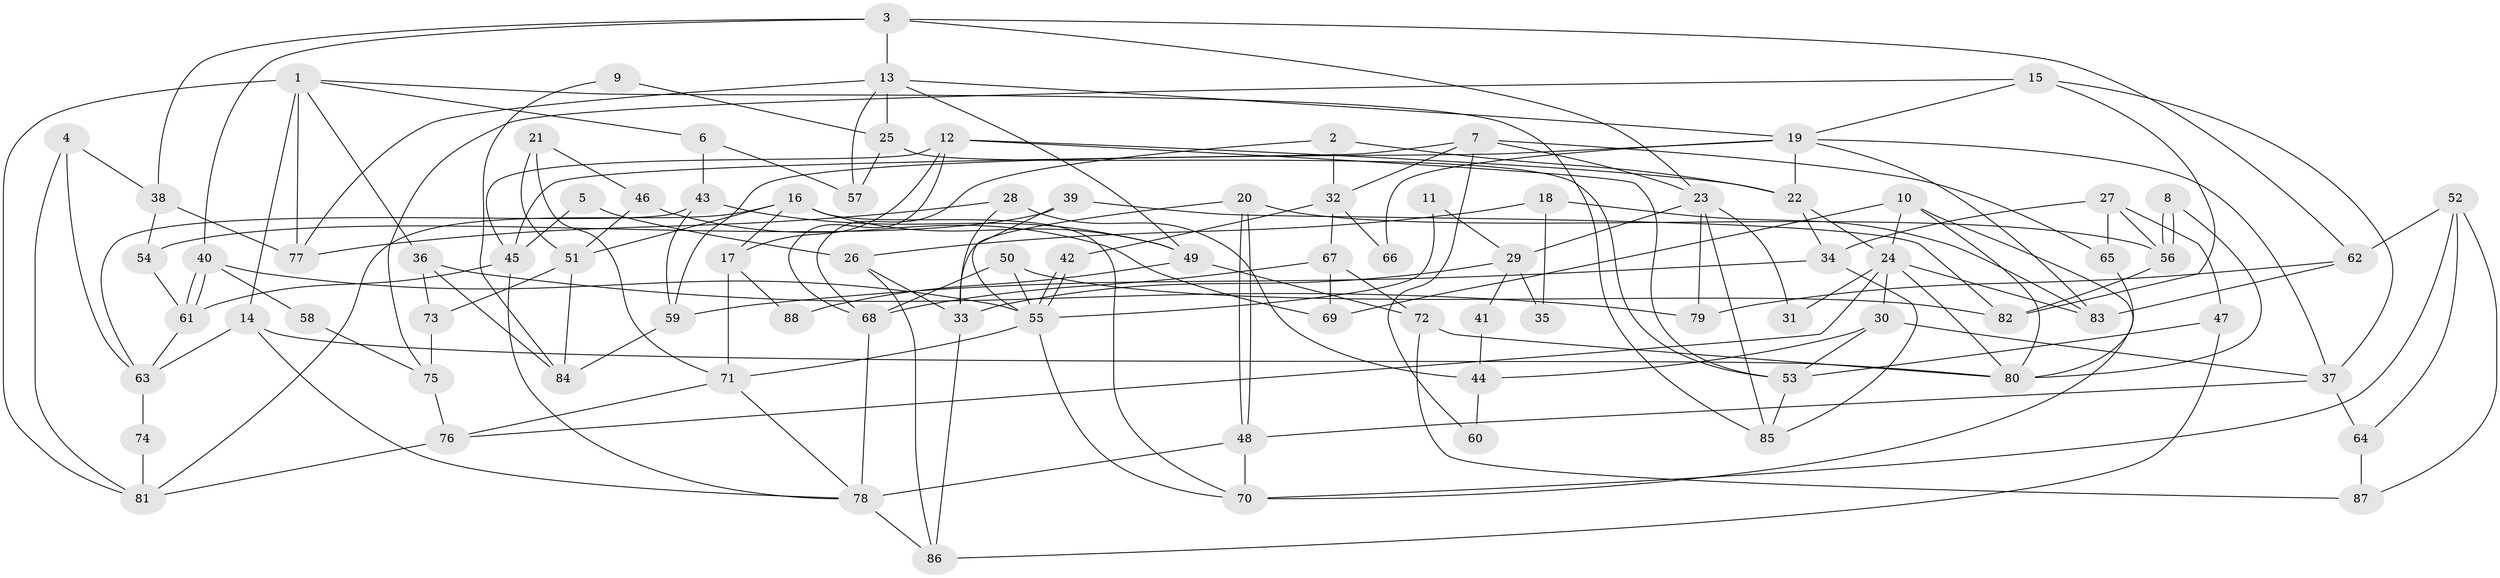 // Generated by graph-tools (version 1.1) at 2025/26/03/09/25 03:26:12]
// undirected, 88 vertices, 176 edges
graph export_dot {
graph [start="1"]
  node [color=gray90,style=filled];
  1;
  2;
  3;
  4;
  5;
  6;
  7;
  8;
  9;
  10;
  11;
  12;
  13;
  14;
  15;
  16;
  17;
  18;
  19;
  20;
  21;
  22;
  23;
  24;
  25;
  26;
  27;
  28;
  29;
  30;
  31;
  32;
  33;
  34;
  35;
  36;
  37;
  38;
  39;
  40;
  41;
  42;
  43;
  44;
  45;
  46;
  47;
  48;
  49;
  50;
  51;
  52;
  53;
  54;
  55;
  56;
  57;
  58;
  59;
  60;
  61;
  62;
  63;
  64;
  65;
  66;
  67;
  68;
  69;
  70;
  71;
  72;
  73;
  74;
  75;
  76;
  77;
  78;
  79;
  80;
  81;
  82;
  83;
  84;
  85;
  86;
  87;
  88;
  1 -- 14;
  1 -- 77;
  1 -- 6;
  1 -- 36;
  1 -- 81;
  1 -- 85;
  2 -- 68;
  2 -- 32;
  2 -- 22;
  3 -- 40;
  3 -- 23;
  3 -- 13;
  3 -- 38;
  3 -- 62;
  4 -- 63;
  4 -- 81;
  4 -- 38;
  5 -- 45;
  5 -- 26;
  6 -- 43;
  6 -- 57;
  7 -- 65;
  7 -- 23;
  7 -- 32;
  7 -- 45;
  7 -- 60;
  8 -- 56;
  8 -- 56;
  8 -- 80;
  9 -- 25;
  9 -- 84;
  10 -- 70;
  10 -- 80;
  10 -- 24;
  10 -- 69;
  11 -- 55;
  11 -- 29;
  12 -- 22;
  12 -- 53;
  12 -- 17;
  12 -- 45;
  12 -- 68;
  13 -- 19;
  13 -- 25;
  13 -- 49;
  13 -- 57;
  13 -- 77;
  14 -- 78;
  14 -- 63;
  14 -- 80;
  15 -- 19;
  15 -- 37;
  15 -- 75;
  15 -- 82;
  16 -- 17;
  16 -- 70;
  16 -- 49;
  16 -- 51;
  16 -- 81;
  17 -- 71;
  17 -- 88;
  18 -- 83;
  18 -- 26;
  18 -- 35;
  19 -- 37;
  19 -- 22;
  19 -- 59;
  19 -- 66;
  19 -- 83;
  20 -- 56;
  20 -- 48;
  20 -- 48;
  20 -- 33;
  21 -- 46;
  21 -- 71;
  21 -- 51;
  22 -- 24;
  22 -- 34;
  23 -- 85;
  23 -- 79;
  23 -- 29;
  23 -- 31;
  24 -- 30;
  24 -- 31;
  24 -- 76;
  24 -- 80;
  24 -- 83;
  25 -- 57;
  25 -- 53;
  26 -- 86;
  26 -- 33;
  27 -- 56;
  27 -- 34;
  27 -- 47;
  27 -- 65;
  28 -- 33;
  28 -- 77;
  28 -- 44;
  29 -- 33;
  29 -- 35;
  29 -- 41;
  30 -- 37;
  30 -- 53;
  30 -- 44;
  32 -- 67;
  32 -- 42;
  32 -- 66;
  33 -- 86;
  34 -- 59;
  34 -- 85;
  36 -- 73;
  36 -- 79;
  36 -- 84;
  37 -- 64;
  37 -- 48;
  38 -- 54;
  38 -- 77;
  39 -- 54;
  39 -- 55;
  39 -- 82;
  40 -- 55;
  40 -- 61;
  40 -- 61;
  40 -- 58;
  41 -- 44;
  42 -- 55;
  42 -- 55;
  43 -- 59;
  43 -- 49;
  43 -- 63;
  44 -- 60;
  45 -- 61;
  45 -- 78;
  46 -- 69;
  46 -- 51;
  47 -- 53;
  47 -- 86;
  48 -- 78;
  48 -- 70;
  49 -- 72;
  49 -- 88;
  50 -- 82;
  50 -- 55;
  50 -- 68;
  51 -- 73;
  51 -- 84;
  52 -- 62;
  52 -- 70;
  52 -- 64;
  52 -- 87;
  53 -- 85;
  54 -- 61;
  55 -- 71;
  55 -- 70;
  56 -- 82;
  58 -- 75;
  59 -- 84;
  61 -- 63;
  62 -- 83;
  62 -- 79;
  63 -- 74;
  64 -- 87;
  65 -- 80;
  67 -- 72;
  67 -- 68;
  67 -- 69;
  68 -- 78;
  71 -- 76;
  71 -- 78;
  72 -- 80;
  72 -- 87;
  73 -- 75;
  74 -- 81;
  75 -- 76;
  76 -- 81;
  78 -- 86;
}
